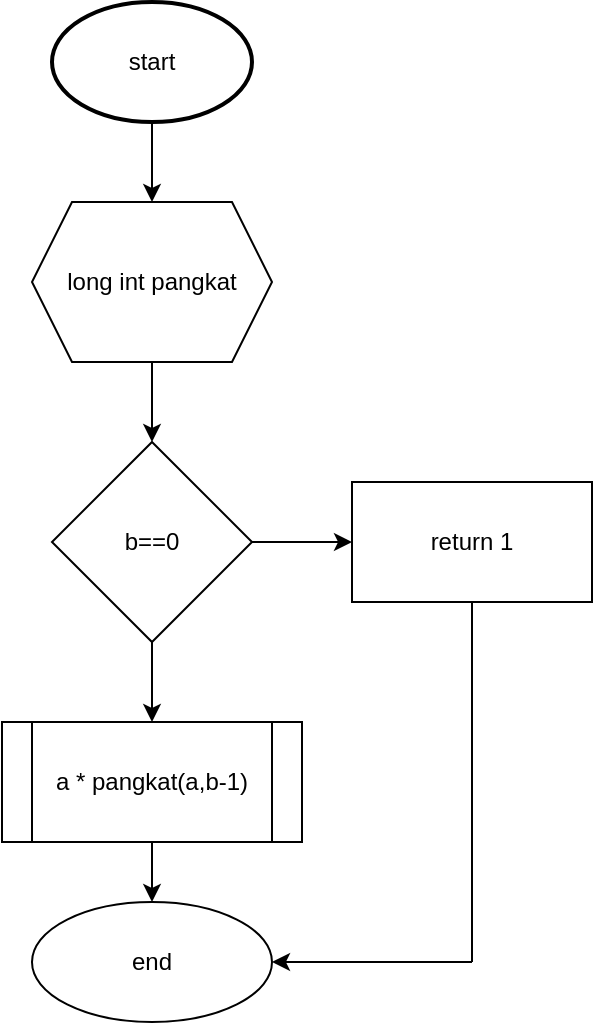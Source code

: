<mxfile version="20.6.0" type="github">
  <diagram id="dC5hiqvDVLSU0Q5seGmM" name="Halaman-1">
    <mxGraphModel dx="868" dy="520" grid="1" gridSize="10" guides="1" tooltips="1" connect="1" arrows="1" fold="1" page="1" pageScale="1" pageWidth="827" pageHeight="1169" math="0" shadow="0">
      <root>
        <mxCell id="0" />
        <mxCell id="1" parent="0" />
        <mxCell id="aoJ-aJ0z9ndUccfJYYOl-4" value="long int pangkat" style="shape=hexagon;perimeter=hexagonPerimeter2;whiteSpace=wrap;html=1;fixedSize=1;" vertex="1" parent="1">
          <mxGeometry x="350" y="140" width="120" height="80" as="geometry" />
        </mxCell>
        <mxCell id="aoJ-aJ0z9ndUccfJYYOl-6" value="" style="endArrow=classic;html=1;rounded=0;exitX=0.5;exitY=1;exitDx=0;exitDy=0;" edge="1" parent="1" source="aoJ-aJ0z9ndUccfJYYOl-4">
          <mxGeometry width="50" height="50" relative="1" as="geometry">
            <mxPoint x="390" y="300" as="sourcePoint" />
            <mxPoint x="410" y="260" as="targetPoint" />
          </mxGeometry>
        </mxCell>
        <mxCell id="aoJ-aJ0z9ndUccfJYYOl-7" value="" style="endArrow=classic;html=1;rounded=0;exitX=0.5;exitY=1;exitDx=0;exitDy=0;entryX=0.5;entryY=0;entryDx=0;entryDy=0;" edge="1" parent="1" target="aoJ-aJ0z9ndUccfJYYOl-4">
          <mxGeometry width="50" height="50" relative="1" as="geometry">
            <mxPoint x="410" y="100" as="sourcePoint" />
            <mxPoint x="420" y="150" as="targetPoint" />
          </mxGeometry>
        </mxCell>
        <mxCell id="aoJ-aJ0z9ndUccfJYYOl-13" value="" style="edgeStyle=orthogonalEdgeStyle;rounded=0;orthogonalLoop=1;jettySize=auto;html=1;" edge="1" parent="1" source="aoJ-aJ0z9ndUccfJYYOl-8" target="aoJ-aJ0z9ndUccfJYYOl-12">
          <mxGeometry relative="1" as="geometry" />
        </mxCell>
        <mxCell id="aoJ-aJ0z9ndUccfJYYOl-8" value="b==0" style="rhombus;whiteSpace=wrap;html=1;" vertex="1" parent="1">
          <mxGeometry x="360" y="260" width="100" height="100" as="geometry" />
        </mxCell>
        <mxCell id="aoJ-aJ0z9ndUccfJYYOl-12" value="return 1" style="whiteSpace=wrap;html=1;" vertex="1" parent="1">
          <mxGeometry x="510" y="280" width="120" height="60" as="geometry" />
        </mxCell>
        <mxCell id="aoJ-aJ0z9ndUccfJYYOl-14" value="" style="endArrow=classic;html=1;rounded=0;" edge="1" parent="1">
          <mxGeometry width="50" height="50" relative="1" as="geometry">
            <mxPoint x="410" y="360" as="sourcePoint" />
            <mxPoint x="410" y="400" as="targetPoint" />
          </mxGeometry>
        </mxCell>
        <mxCell id="aoJ-aJ0z9ndUccfJYYOl-18" value="" style="edgeStyle=orthogonalEdgeStyle;rounded=0;orthogonalLoop=1;jettySize=auto;html=1;" edge="1" parent="1" source="aoJ-aJ0z9ndUccfJYYOl-15" target="aoJ-aJ0z9ndUccfJYYOl-17">
          <mxGeometry relative="1" as="geometry" />
        </mxCell>
        <mxCell id="aoJ-aJ0z9ndUccfJYYOl-15" value="a * pangkat(a,b-1)" style="shape=process;whiteSpace=wrap;html=1;backgroundOutline=1;" vertex="1" parent="1">
          <mxGeometry x="335" y="400" width="150" height="60" as="geometry" />
        </mxCell>
        <mxCell id="aoJ-aJ0z9ndUccfJYYOl-16" value="" style="endArrow=none;html=1;rounded=0;" edge="1" parent="1">
          <mxGeometry width="50" height="50" relative="1" as="geometry">
            <mxPoint x="570" y="520" as="sourcePoint" />
            <mxPoint x="570" y="340" as="targetPoint" />
          </mxGeometry>
        </mxCell>
        <mxCell id="aoJ-aJ0z9ndUccfJYYOl-17" value="end" style="ellipse;whiteSpace=wrap;html=1;" vertex="1" parent="1">
          <mxGeometry x="350" y="490" width="120" height="60" as="geometry" />
        </mxCell>
        <mxCell id="aoJ-aJ0z9ndUccfJYYOl-19" value="" style="endArrow=classic;html=1;rounded=0;entryX=1;entryY=0.5;entryDx=0;entryDy=0;" edge="1" parent="1" target="aoJ-aJ0z9ndUccfJYYOl-17">
          <mxGeometry width="50" height="50" relative="1" as="geometry">
            <mxPoint x="570" y="520" as="sourcePoint" />
            <mxPoint x="480" y="520" as="targetPoint" />
          </mxGeometry>
        </mxCell>
        <mxCell id="aoJ-aJ0z9ndUccfJYYOl-21" value="start" style="strokeWidth=2;html=1;shape=mxgraph.flowchart.start_1;whiteSpace=wrap;" vertex="1" parent="1">
          <mxGeometry x="360" y="40" width="100" height="60" as="geometry" />
        </mxCell>
      </root>
    </mxGraphModel>
  </diagram>
</mxfile>
